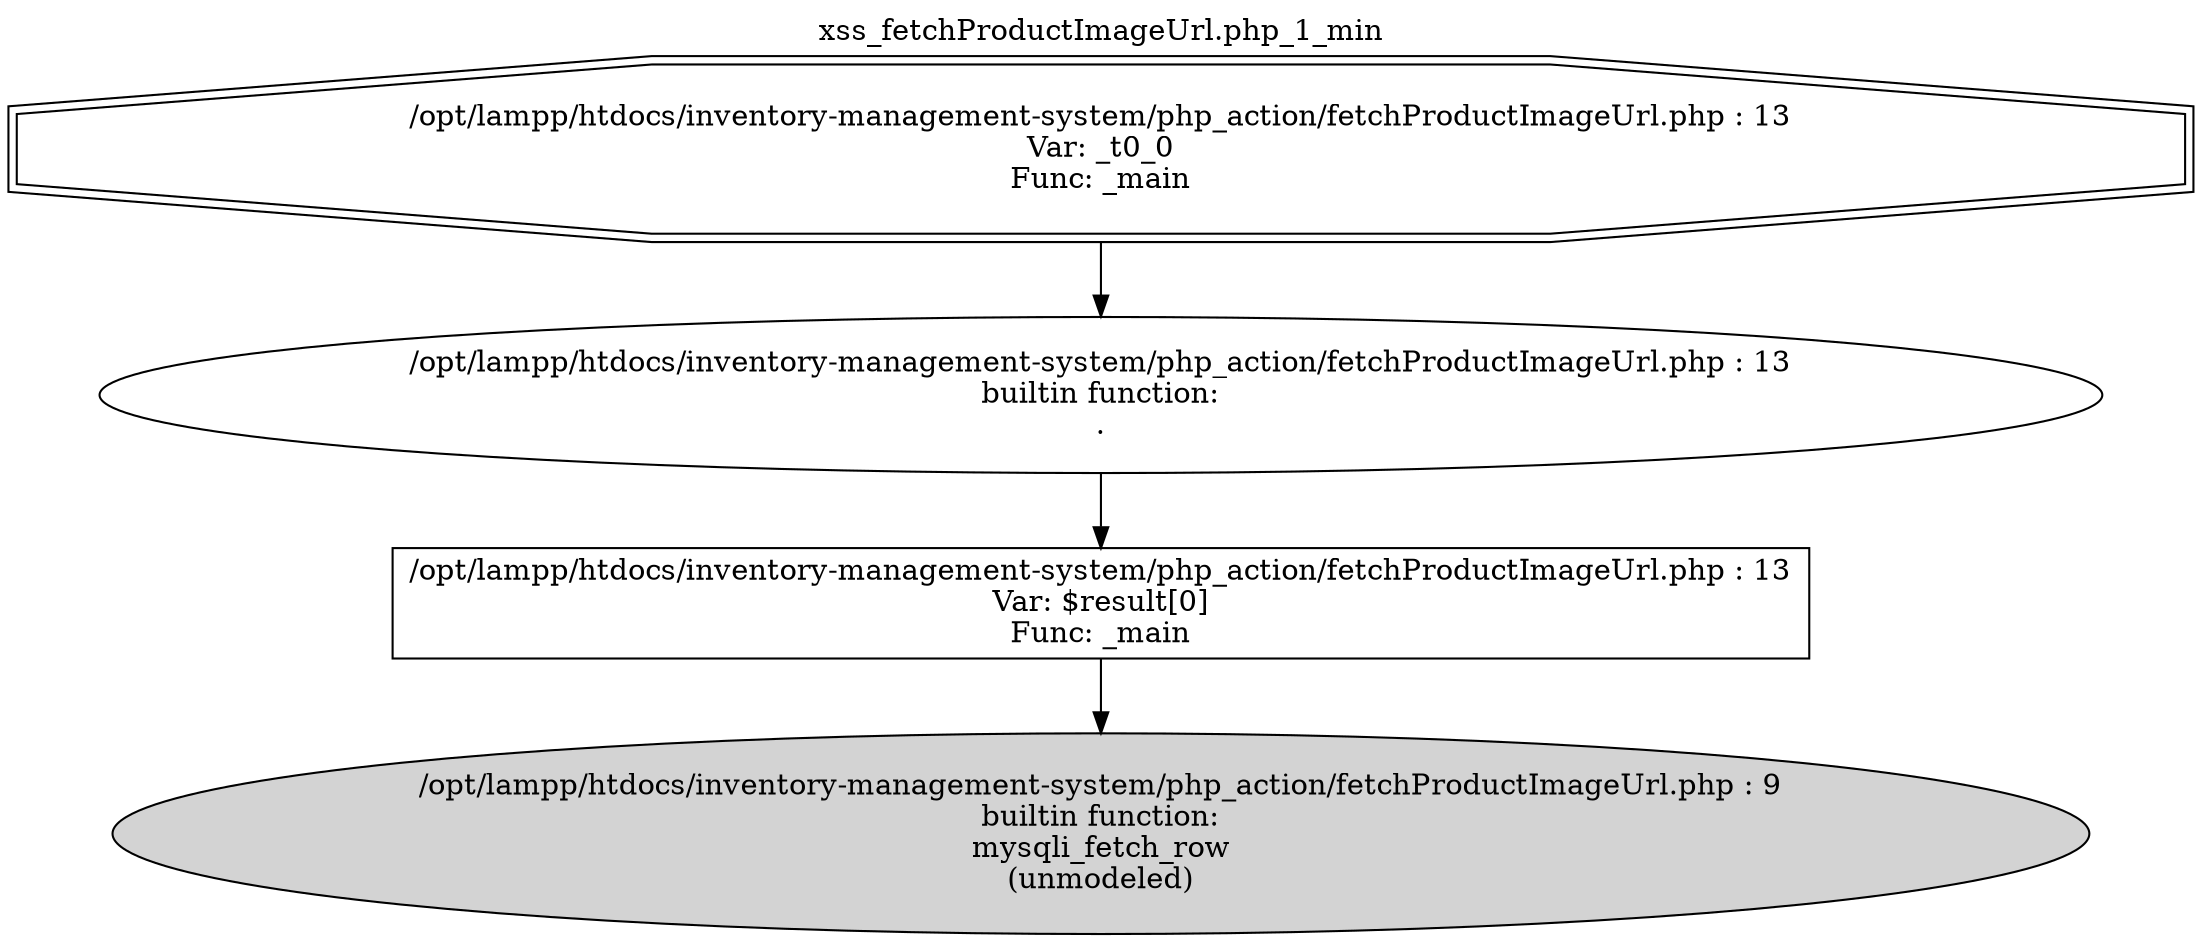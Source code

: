digraph cfg {
  label="xss_fetchProductImageUrl.php_1_min";
  labelloc=t;
  n1 [shape=doubleoctagon, label="/opt/lampp/htdocs/inventory-management-system/php_action/fetchProductImageUrl.php : 13\nVar: _t0_0\nFunc: _main\n"];
  n2 [shape=ellipse, label="/opt/lampp/htdocs/inventory-management-system/php_action/fetchProductImageUrl.php : 13\nbuiltin function:\n.\n"];
  n3 [shape=box, label="/opt/lampp/htdocs/inventory-management-system/php_action/fetchProductImageUrl.php : 13\nVar: $result[0]\nFunc: _main\n"];
  n4 [shape=ellipse, label="/opt/lampp/htdocs/inventory-management-system/php_action/fetchProductImageUrl.php : 9\nbuiltin function:\nmysqli_fetch_row\n(unmodeled)\n",style=filled];
  n1 -> n2;
  n2 -> n3;
  n3 -> n4;
}
